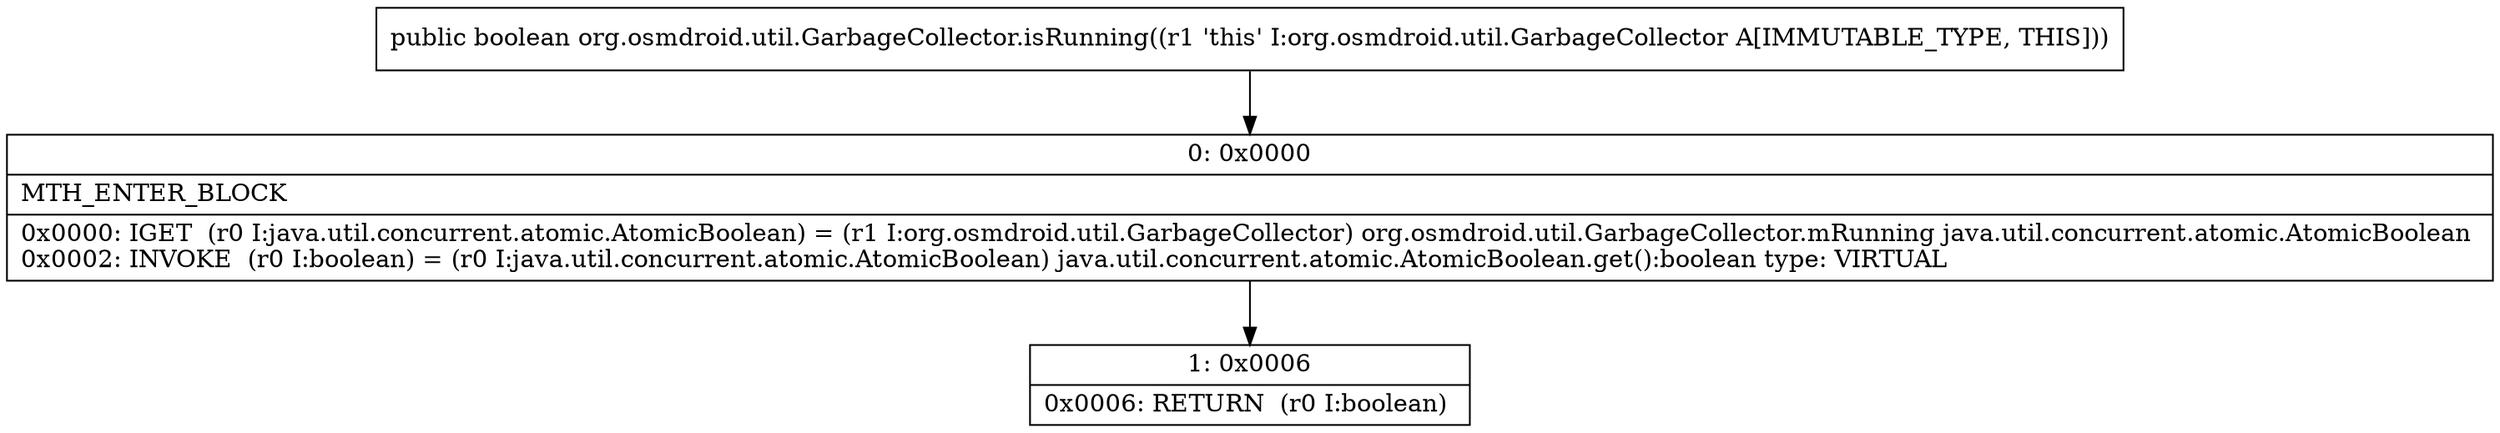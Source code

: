 digraph "CFG fororg.osmdroid.util.GarbageCollector.isRunning()Z" {
Node_0 [shape=record,label="{0\:\ 0x0000|MTH_ENTER_BLOCK\l|0x0000: IGET  (r0 I:java.util.concurrent.atomic.AtomicBoolean) = (r1 I:org.osmdroid.util.GarbageCollector) org.osmdroid.util.GarbageCollector.mRunning java.util.concurrent.atomic.AtomicBoolean \l0x0002: INVOKE  (r0 I:boolean) = (r0 I:java.util.concurrent.atomic.AtomicBoolean) java.util.concurrent.atomic.AtomicBoolean.get():boolean type: VIRTUAL \l}"];
Node_1 [shape=record,label="{1\:\ 0x0006|0x0006: RETURN  (r0 I:boolean) \l}"];
MethodNode[shape=record,label="{public boolean org.osmdroid.util.GarbageCollector.isRunning((r1 'this' I:org.osmdroid.util.GarbageCollector A[IMMUTABLE_TYPE, THIS])) }"];
MethodNode -> Node_0;
Node_0 -> Node_1;
}

